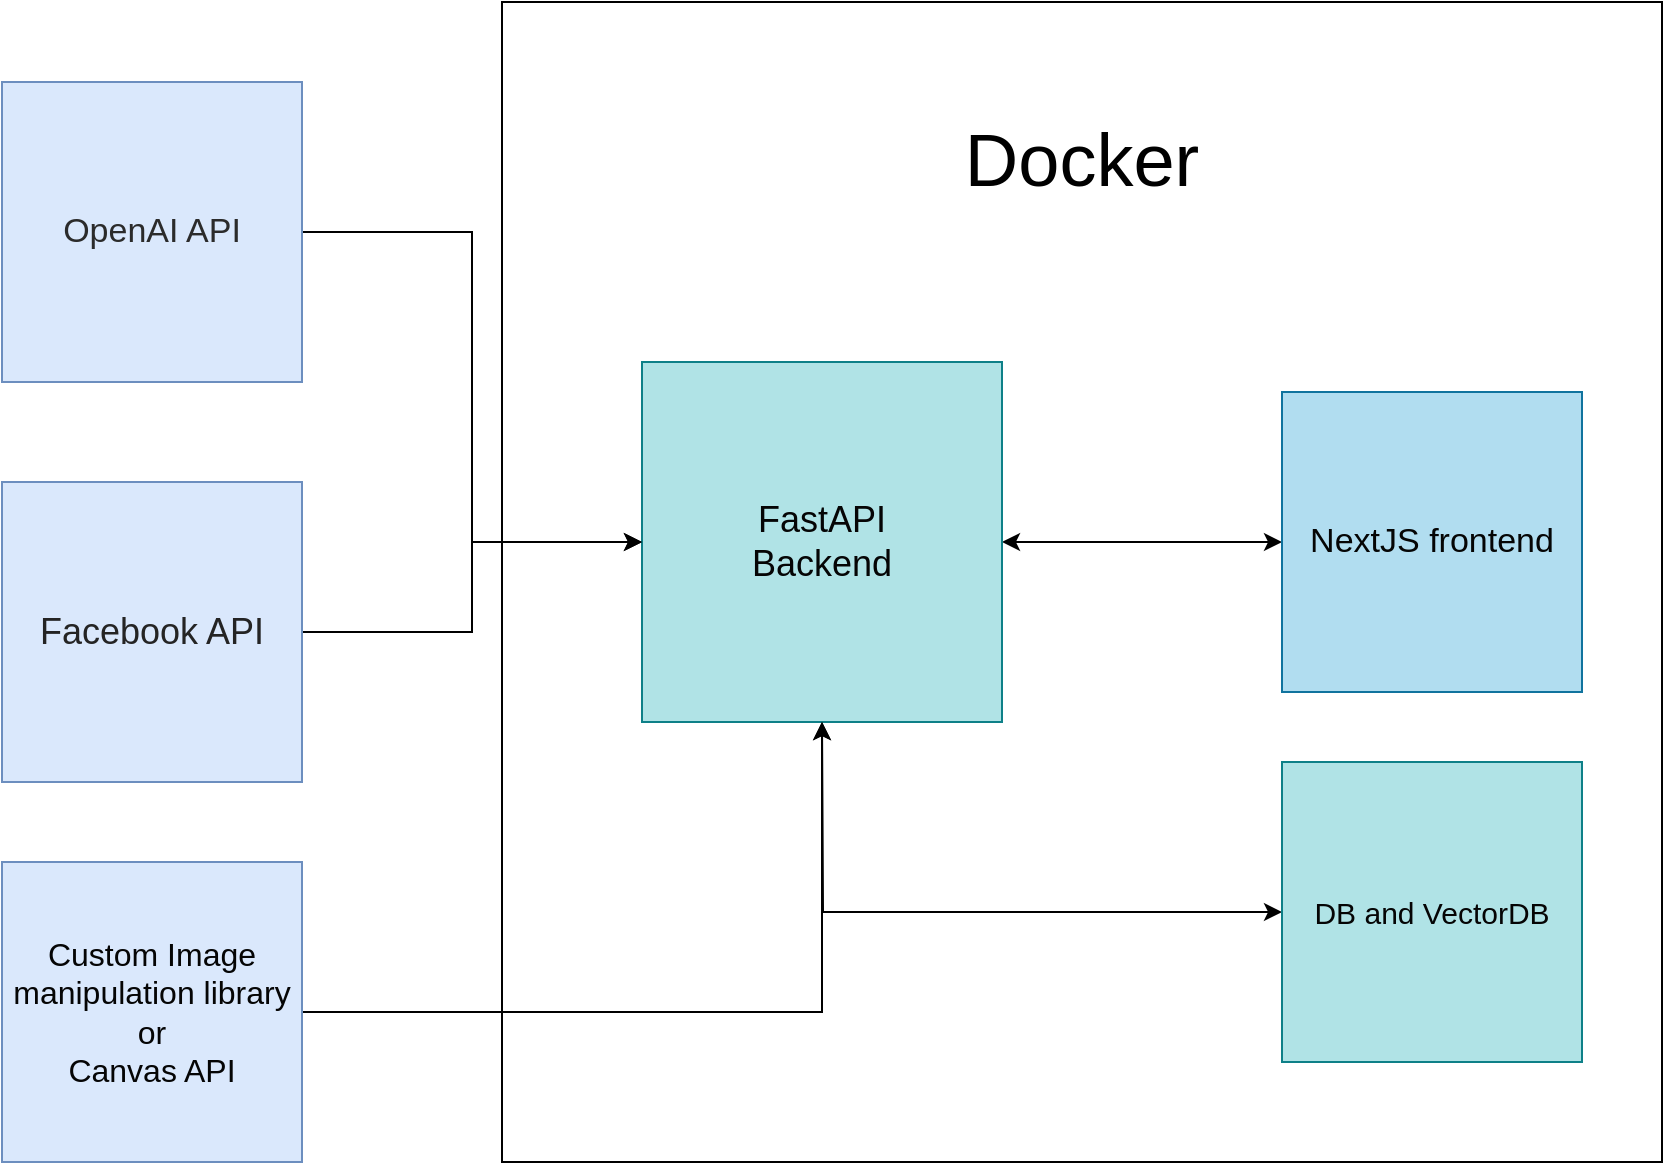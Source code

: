 <mxfile version="21.5.0" type="device">
  <diagram name="Page-1" id="pzl0zhtocnfp3xD37OHh">
    <mxGraphModel dx="2280" dy="777" grid="1" gridSize="10" guides="1" tooltips="1" connect="1" arrows="1" fold="1" page="1" pageScale="1" pageWidth="850" pageHeight="1100" math="0" shadow="0">
      <root>
        <mxCell id="0" />
        <mxCell id="1" parent="0" />
        <mxCell id="5Fki5BdM-b8Io1FHYnxv-1" value="" style="whiteSpace=wrap;html=1;aspect=fixed;" vertex="1" parent="1">
          <mxGeometry x="180" y="40" width="580" height="580" as="geometry" />
        </mxCell>
        <mxCell id="5Fki5BdM-b8Io1FHYnxv-2" value="&lt;font style=&quot;font-size: 37px;&quot;&gt;Docker&lt;/font&gt;" style="text;html=1;strokeColor=none;fillColor=none;align=center;verticalAlign=middle;whiteSpace=wrap;rounded=0;" vertex="1" parent="1">
          <mxGeometry x="345" y="70" width="250" height="100" as="geometry" />
        </mxCell>
        <mxCell id="5Fki5BdM-b8Io1FHYnxv-15" style="edgeStyle=orthogonalEdgeStyle;rounded=0;orthogonalLoop=1;jettySize=auto;html=1;startArrow=classic;startFill=1;" edge="1" parent="1" source="5Fki5BdM-b8Io1FHYnxv-5" target="5Fki5BdM-b8Io1FHYnxv-7">
          <mxGeometry relative="1" as="geometry" />
        </mxCell>
        <mxCell id="5Fki5BdM-b8Io1FHYnxv-5" value="&lt;font color=&quot;#050505&quot;&gt;&lt;span style=&quot;font-size: 18px;&quot;&gt;FastAPI&lt;br&gt;Backend&lt;br&gt;&lt;/span&gt;&lt;/font&gt;" style="whiteSpace=wrap;html=1;aspect=fixed;fillColor=#b0e3e6;strokeColor=#0e8088;" vertex="1" parent="1">
          <mxGeometry x="250" y="220" width="180" height="180" as="geometry" />
        </mxCell>
        <mxCell id="5Fki5BdM-b8Io1FHYnxv-14" style="edgeStyle=orthogonalEdgeStyle;rounded=0;orthogonalLoop=1;jettySize=auto;html=1;startArrow=classic;startFill=1;" edge="1" parent="1" source="5Fki5BdM-b8Io1FHYnxv-6">
          <mxGeometry relative="1" as="geometry">
            <mxPoint x="340" y="400" as="targetPoint" />
          </mxGeometry>
        </mxCell>
        <mxCell id="5Fki5BdM-b8Io1FHYnxv-6" value="&lt;font style=&quot;font-size: 15px;&quot; color=&quot;#050505&quot;&gt;DB and VectorDB&lt;/font&gt;" style="whiteSpace=wrap;html=1;aspect=fixed;fillColor=#b0e3e6;strokeColor=#0e8088;" vertex="1" parent="1">
          <mxGeometry x="570" y="420" width="150" height="150" as="geometry" />
        </mxCell>
        <mxCell id="5Fki5BdM-b8Io1FHYnxv-7" value="&lt;font color=&quot;#050505&quot; style=&quot;font-size: 17px;&quot;&gt;NextJS frontend&lt;/font&gt;" style="whiteSpace=wrap;html=1;aspect=fixed;fillColor=#b1ddf0;strokeColor=#10739e;" vertex="1" parent="1">
          <mxGeometry x="570" y="235" width="150" height="150" as="geometry" />
        </mxCell>
        <mxCell id="5Fki5BdM-b8Io1FHYnxv-11" style="edgeStyle=orthogonalEdgeStyle;rounded=0;orthogonalLoop=1;jettySize=auto;html=1;" edge="1" parent="1" source="5Fki5BdM-b8Io1FHYnxv-8" target="5Fki5BdM-b8Io1FHYnxv-5">
          <mxGeometry relative="1" as="geometry" />
        </mxCell>
        <mxCell id="5Fki5BdM-b8Io1FHYnxv-8" value="&lt;font style=&quot;font-size: 17px;&quot; color=&quot;#2b2b2b&quot;&gt;OpenAI API&lt;/font&gt;" style="whiteSpace=wrap;html=1;aspect=fixed;fillColor=#dae8fc;strokeColor=#6c8ebf;" vertex="1" parent="1">
          <mxGeometry x="-70" y="80" width="150" height="150" as="geometry" />
        </mxCell>
        <mxCell id="5Fki5BdM-b8Io1FHYnxv-12" style="edgeStyle=orthogonalEdgeStyle;rounded=0;orthogonalLoop=1;jettySize=auto;html=1;" edge="1" parent="1" source="5Fki5BdM-b8Io1FHYnxv-9" target="5Fki5BdM-b8Io1FHYnxv-5">
          <mxGeometry relative="1" as="geometry" />
        </mxCell>
        <mxCell id="5Fki5BdM-b8Io1FHYnxv-9" value="&lt;font style=&quot;font-size: 18px;&quot; color=&quot;#242424&quot;&gt;Facebook API&lt;/font&gt;" style="whiteSpace=wrap;html=1;aspect=fixed;fillColor=#dae8fc;strokeColor=#6c8ebf;" vertex="1" parent="1">
          <mxGeometry x="-70" y="280" width="150" height="150" as="geometry" />
        </mxCell>
        <mxCell id="5Fki5BdM-b8Io1FHYnxv-13" style="edgeStyle=orthogonalEdgeStyle;rounded=0;orthogonalLoop=1;jettySize=auto;html=1;" edge="1" parent="1" source="5Fki5BdM-b8Io1FHYnxv-10" target="5Fki5BdM-b8Io1FHYnxv-5">
          <mxGeometry relative="1" as="geometry" />
        </mxCell>
        <mxCell id="5Fki5BdM-b8Io1FHYnxv-10" value="&lt;font color=&quot;#050505&quot;&gt;&lt;span style=&quot;font-size: 16px;&quot;&gt;Custom Image manipulation library&lt;br&gt;or&lt;br&gt;Canvas API&lt;br&gt;&lt;/span&gt;&lt;/font&gt;" style="whiteSpace=wrap;html=1;aspect=fixed;fillColor=#dae8fc;strokeColor=#6c8ebf;" vertex="1" parent="1">
          <mxGeometry x="-70" y="470" width="150" height="150" as="geometry" />
        </mxCell>
      </root>
    </mxGraphModel>
  </diagram>
</mxfile>
